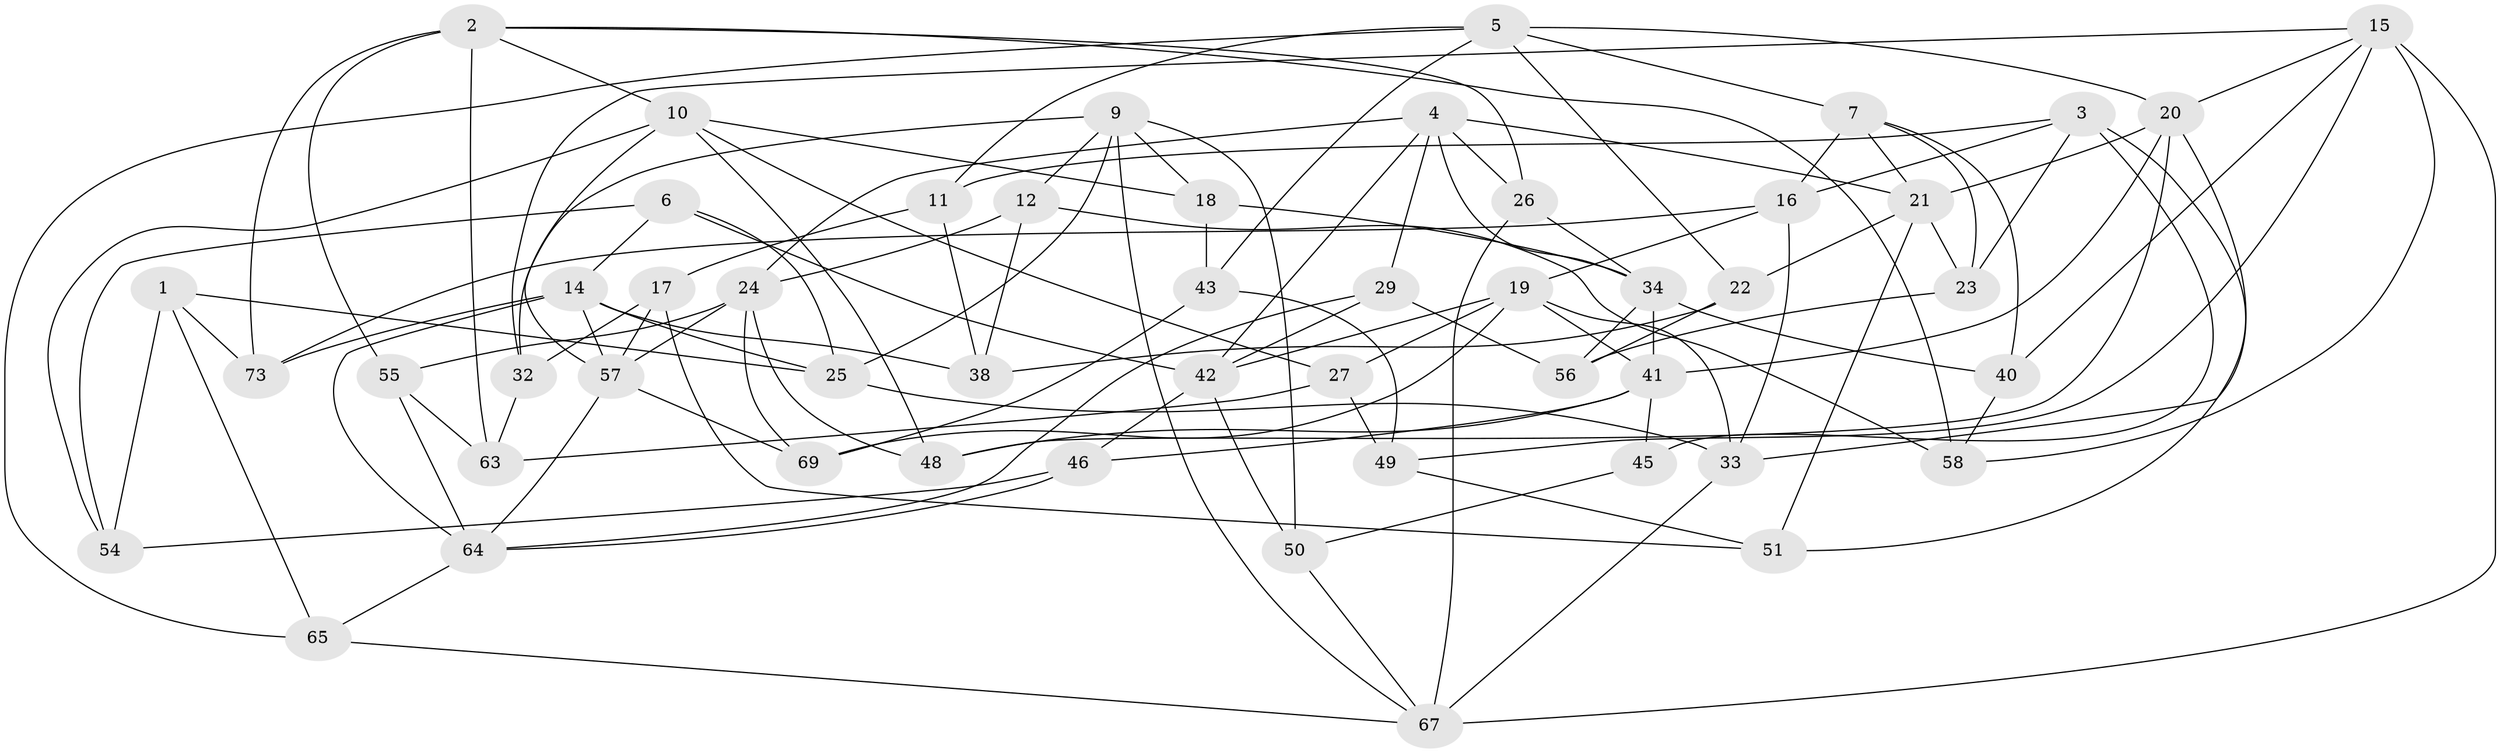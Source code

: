 // original degree distribution, {4: 1.0}
// Generated by graph-tools (version 1.1) at 2025/11/02/27/25 16:11:47]
// undirected, 51 vertices, 121 edges
graph export_dot {
graph [start="1"]
  node [color=gray90,style=filled];
  1;
  2 [super="+47"];
  3 [super="+13"];
  4 [super="+8"];
  5 [super="+35"];
  6;
  7 [super="+31"];
  9 [super="+53"];
  10 [super="+30"];
  11;
  12;
  14 [super="+36"];
  15 [super="+28"];
  16 [super="+68"];
  17;
  18;
  19 [super="+37"];
  20 [super="+39"];
  21 [super="+70"];
  22;
  23;
  24 [super="+52"];
  25 [super="+72"];
  26;
  27;
  29;
  32;
  33 [super="+60"];
  34 [super="+44"];
  38;
  40;
  41 [super="+62"];
  42 [super="+61"];
  43;
  45;
  46;
  48;
  49;
  50;
  51;
  54;
  55;
  56;
  57 [super="+59"];
  58;
  63;
  64 [super="+66"];
  65;
  67 [super="+71"];
  69;
  73;
  1 -- 65;
  1 -- 73;
  1 -- 54;
  1 -- 25;
  2 -- 63;
  2 -- 73;
  2 -- 26;
  2 -- 10;
  2 -- 58;
  2 -- 55;
  3 -- 51;
  3 -- 45 [weight=2];
  3 -- 11;
  3 -- 23;
  3 -- 16;
  4 -- 34;
  4 -- 21;
  4 -- 24;
  4 -- 42;
  4 -- 26;
  4 -- 29;
  5 -- 65;
  5 -- 22;
  5 -- 43;
  5 -- 11;
  5 -- 20;
  5 -- 7;
  6 -- 42;
  6 -- 25;
  6 -- 54;
  6 -- 14;
  7 -- 23;
  7 -- 40;
  7 -- 21;
  7 -- 16 [weight=2];
  9 -- 50;
  9 -- 18;
  9 -- 25;
  9 -- 32;
  9 -- 67;
  9 -- 12;
  10 -- 18;
  10 -- 27;
  10 -- 48;
  10 -- 57;
  10 -- 54;
  11 -- 38;
  11 -- 17;
  12 -- 38;
  12 -- 24;
  12 -- 58;
  14 -- 73;
  14 -- 57;
  14 -- 25;
  14 -- 38;
  14 -- 64;
  15 -- 32;
  15 -- 67;
  15 -- 20;
  15 -- 40;
  15 -- 49;
  15 -- 58;
  16 -- 73;
  16 -- 19;
  16 -- 33;
  17 -- 51;
  17 -- 57;
  17 -- 32;
  18 -- 43;
  18 -- 34;
  19 -- 27;
  19 -- 41;
  19 -- 69;
  19 -- 42;
  19 -- 33;
  20 -- 33;
  20 -- 48;
  20 -- 41;
  20 -- 21;
  21 -- 51;
  21 -- 22;
  21 -- 23;
  22 -- 38;
  22 -- 56;
  23 -- 56;
  24 -- 55;
  24 -- 57;
  24 -- 48;
  24 -- 69;
  25 -- 33 [weight=2];
  26 -- 67;
  26 -- 34;
  27 -- 49;
  27 -- 63;
  29 -- 42;
  29 -- 56;
  29 -- 64;
  32 -- 63;
  33 -- 67;
  34 -- 40;
  34 -- 56;
  34 -- 41;
  40 -- 58;
  41 -- 48;
  41 -- 45;
  41 -- 46;
  42 -- 50;
  42 -- 46;
  43 -- 69;
  43 -- 49;
  45 -- 50;
  46 -- 54;
  46 -- 64;
  49 -- 51;
  50 -- 67;
  55 -- 63;
  55 -- 64;
  57 -- 69;
  57 -- 64;
  64 -- 65;
  65 -- 67;
}
